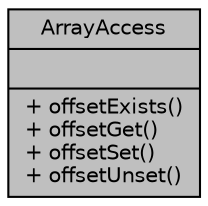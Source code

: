 digraph "ArrayAccess"
{
  edge [fontname="Helvetica",fontsize="10",labelfontname="Helvetica",labelfontsize="10"];
  node [fontname="Helvetica",fontsize="10",shape=record];
  Node1 [label="{ArrayAccess\n||+ offsetExists()\l+ offsetGet()\l+ offsetSet()\l+ offsetUnset()\l}",height=0.2,width=0.4,color="black", fillcolor="grey75", style="filled" fontcolor="black"];
}
